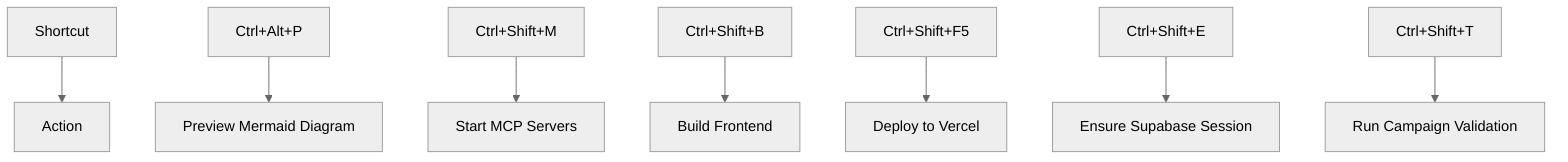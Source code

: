 %% Shortcuts Table
%%{init: {"theme": "neutral"} }%%
%% accTitle: VS Code Shortcuts Table
%% accDescr: Table of useful keyboard shortcuts for agents/devs
  
graph TD
  S1["Shortcut"] --> S2["Action"]
  S1a[Ctrl+Alt+P] --> S2a[Preview Mermaid Diagram]
  S1b[Ctrl+Shift+M] --> S2b[Start MCP Servers]
  S1c[Ctrl+Shift+B] --> S2c[Build Frontend]
  S1d[Ctrl+Shift+F5] --> S2d[Deploy to Vercel]
  S1e[Ctrl+Shift+E] --> S2e[Ensure Supabase Session]
  S1f[Ctrl+Shift+T] --> S2f[Run Campaign Validation]